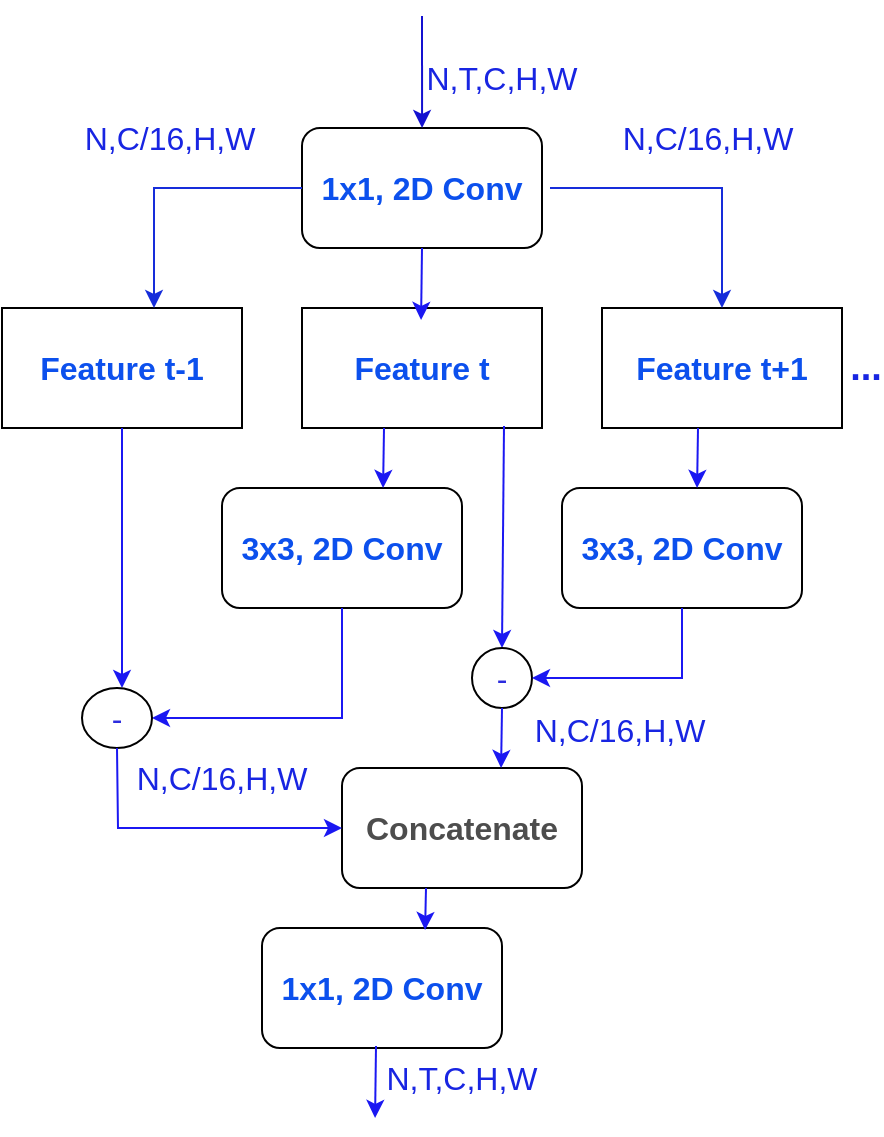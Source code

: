 <mxfile version="21.2.3" type="github">
  <diagram name="Page-1" id="3e8102d1-ef87-2e61-34e1-82d9a586fe2e">
    <mxGraphModel dx="1434" dy="1589" grid="1" gridSize="10" guides="1" tooltips="1" connect="1" arrows="1" fold="1" page="1" pageScale="1" pageWidth="1100" pageHeight="850" background="none" math="0" shadow="0">
      <root>
        <mxCell id="0" />
        <mxCell id="1" parent="0" />
        <mxCell id="5Ia9VmR4x7UAcifV3asM-1" value="&lt;font style=&quot;font-size: 16px;&quot;&gt;&lt;b&gt;1x1, 2D Conv&lt;/b&gt;&lt;/font&gt;" style="rounded=1;whiteSpace=wrap;html=1;fontColor=#0C50ED;" vertex="1" parent="1">
          <mxGeometry x="500" y="60" width="120" height="60" as="geometry" />
        </mxCell>
        <mxCell id="5Ia9VmR4x7UAcifV3asM-2" value="" style="endArrow=classic;html=1;rounded=0;entryX=0.417;entryY=-0.067;entryDx=0;entryDy=0;entryPerimeter=0;fontColor=#0810e7;strokeColor=#1411d0;" edge="1" parent="1">
          <mxGeometry width="50" height="50" relative="1" as="geometry">
            <mxPoint x="560" y="4" as="sourcePoint" />
            <mxPoint x="560.04" y="59.98" as="targetPoint" />
          </mxGeometry>
        </mxCell>
        <mxCell id="5Ia9VmR4x7UAcifV3asM-3" value="&lt;font style=&quot;font-size: 16px;&quot;&gt;N,T,C,H,W&lt;/font&gt;" style="text;html=1;strokeColor=none;fillColor=none;align=center;verticalAlign=middle;whiteSpace=wrap;rounded=0;fontColor=#1825e2;" vertex="1" parent="1">
          <mxGeometry x="570" y="20" width="60" height="30" as="geometry" />
        </mxCell>
        <mxCell id="5Ia9VmR4x7UAcifV3asM-7" value="&lt;b style=&quot;--tw-border-spacing-x: 0; --tw-border-spacing-y: 0; --tw-translate-x: 0; --tw-translate-y: 0; --tw-rotate: 0; --tw-skew-x: 0; --tw-skew-y: 0; --tw-scale-x: 1; --tw-scale-y: 1; --tw-pan-x: ; --tw-pan-y: ; --tw-pinch-zoom: ; --tw-scroll-snap-strictness: proximity; --tw-ordinal: ; --tw-slashed-zero: ; --tw-numeric-figure: ; --tw-numeric-spacing: ; --tw-numeric-fraction: ; --tw-ring-inset: ; --tw-ring-offset-width: 0px; --tw-ring-offset-color: #fff; --tw-ring-color: rgb(59 130 246 / 0.5); --tw-ring-offset-shadow: 0 0 #0000; --tw-ring-shadow: 0 0 #0000; --tw-shadow: 0 0 #0000; --tw-shadow-colored: 0 0 #0000; --tw-blur: ; --tw-brightness: ; --tw-contrast: ; --tw-grayscale: ; --tw-hue-rotate: ; --tw-invert: ; --tw-saturate: ; --tw-sepia: ; --tw-drop-shadow: ; --tw-backdrop-blur: ; --tw-backdrop-brightness: ; --tw-backdrop-contrast: ; --tw-backdrop-grayscale: ; --tw-backdrop-hue-rotate: ; --tw-backdrop-invert: ; --tw-backdrop-opacity: ; --tw-backdrop-saturate: ; --tw-backdrop-sepia: ; border-color: var(--border-color); font-size: 16px;&quot;&gt;Feature t&lt;/b&gt;" style="rounded=0;whiteSpace=wrap;html=1;fontColor=#0C50ED;" vertex="1" parent="1">
          <mxGeometry x="500" y="150" width="120" height="60" as="geometry" />
        </mxCell>
        <mxCell id="5Ia9VmR4x7UAcifV3asM-8" value="&lt;b style=&quot;--tw-border-spacing-x: 0; --tw-border-spacing-y: 0; --tw-translate-x: 0; --tw-translate-y: 0; --tw-rotate: 0; --tw-skew-x: 0; --tw-skew-y: 0; --tw-scale-x: 1; --tw-scale-y: 1; --tw-pan-x: ; --tw-pan-y: ; --tw-pinch-zoom: ; --tw-scroll-snap-strictness: proximity; --tw-ordinal: ; --tw-slashed-zero: ; --tw-numeric-figure: ; --tw-numeric-spacing: ; --tw-numeric-fraction: ; --tw-ring-inset: ; --tw-ring-offset-width: 0px; --tw-ring-offset-color: #fff; --tw-ring-color: rgb(59 130 246 / 0.5); --tw-ring-offset-shadow: 0 0 #0000; --tw-ring-shadow: 0 0 #0000; --tw-shadow: 0 0 #0000; --tw-shadow-colored: 0 0 #0000; --tw-blur: ; --tw-brightness: ; --tw-contrast: ; --tw-grayscale: ; --tw-hue-rotate: ; --tw-invert: ; --tw-saturate: ; --tw-sepia: ; --tw-drop-shadow: ; --tw-backdrop-blur: ; --tw-backdrop-brightness: ; --tw-backdrop-contrast: ; --tw-backdrop-grayscale: ; --tw-backdrop-hue-rotate: ; --tw-backdrop-invert: ; --tw-backdrop-opacity: ; --tw-backdrop-saturate: ; --tw-backdrop-sepia: ; border-color: var(--border-color); font-size: 16px;&quot;&gt;Feature t+1&lt;/b&gt;" style="rounded=0;whiteSpace=wrap;html=1;fontColor=#0C50ED;" vertex="1" parent="1">
          <mxGeometry x="650" y="150" width="120" height="60" as="geometry" />
        </mxCell>
        <mxCell id="5Ia9VmR4x7UAcifV3asM-9" value="&lt;font style=&quot;font-size: 16px;&quot;&gt;&lt;b&gt;Feature t-1&lt;/b&gt;&lt;/font&gt;" style="rounded=0;whiteSpace=wrap;html=1;fontColor=#0C50ED;" vertex="1" parent="1">
          <mxGeometry x="350" y="150" width="120" height="60" as="geometry" />
        </mxCell>
        <mxCell id="5Ia9VmR4x7UAcifV3asM-10" value="&lt;font style=&quot;font-size: 16px;&quot;&gt;&lt;b&gt;3x3, 2D Conv&lt;/b&gt;&lt;/font&gt;" style="rounded=1;whiteSpace=wrap;html=1;fontColor=#0C50ED;" vertex="1" parent="1">
          <mxGeometry x="460" y="240" width="120" height="60" as="geometry" />
        </mxCell>
        <mxCell id="5Ia9VmR4x7UAcifV3asM-11" value="&lt;b style=&quot;--tw-border-spacing-x: 0; --tw-border-spacing-y: 0; --tw-translate-x: 0; --tw-translate-y: 0; --tw-rotate: 0; --tw-skew-x: 0; --tw-skew-y: 0; --tw-scale-x: 1; --tw-scale-y: 1; --tw-pan-x: ; --tw-pan-y: ; --tw-pinch-zoom: ; --tw-scroll-snap-strictness: proximity; --tw-ordinal: ; --tw-slashed-zero: ; --tw-numeric-figure: ; --tw-numeric-spacing: ; --tw-numeric-fraction: ; --tw-ring-inset: ; --tw-ring-offset-width: 0px; --tw-ring-offset-color: #fff; --tw-ring-color: rgb(59 130 246 / 0.5); --tw-ring-offset-shadow: 0 0 #0000; --tw-ring-shadow: 0 0 #0000; --tw-shadow: 0 0 #0000; --tw-shadow-colored: 0 0 #0000; --tw-blur: ; --tw-brightness: ; --tw-contrast: ; --tw-grayscale: ; --tw-hue-rotate: ; --tw-invert: ; --tw-saturate: ; --tw-sepia: ; --tw-drop-shadow: ; --tw-backdrop-blur: ; --tw-backdrop-brightness: ; --tw-backdrop-contrast: ; --tw-backdrop-grayscale: ; --tw-backdrop-hue-rotate: ; --tw-backdrop-invert: ; --tw-backdrop-opacity: ; --tw-backdrop-saturate: ; --tw-backdrop-sepia: ; border-color: var(--border-color); font-size: 16px;&quot;&gt;3x3, 2D Conv&lt;/b&gt;" style="rounded=1;whiteSpace=wrap;html=1;fontColor=#0C50ED;" vertex="1" parent="1">
          <mxGeometry x="630" y="240" width="120" height="60" as="geometry" />
        </mxCell>
        <mxCell id="5Ia9VmR4x7UAcifV3asM-12" value="&lt;font style=&quot;font-size: 16px;&quot;&gt;&lt;b&gt;Concatenate&lt;/b&gt;&lt;/font&gt;" style="rounded=1;whiteSpace=wrap;html=1;fontColor=#4D4D4D;" vertex="1" parent="1">
          <mxGeometry x="520" y="380" width="120" height="60" as="geometry" />
        </mxCell>
        <mxCell id="5Ia9VmR4x7UAcifV3asM-13" value="&lt;font style=&quot;font-size: 16px;&quot;&gt;&lt;b&gt;1x1, 2D Conv&lt;/b&gt;&lt;/font&gt;" style="rounded=1;whiteSpace=wrap;html=1;fontColor=#0C50ED;" vertex="1" parent="1">
          <mxGeometry x="480" y="460" width="120" height="60" as="geometry" />
        </mxCell>
        <mxCell id="5Ia9VmR4x7UAcifV3asM-14" value="" style="endArrow=classic;html=1;rounded=0;entryX=0.417;entryY=-0.067;entryDx=0;entryDy=0;entryPerimeter=0;fontColor=#0810e7;strokeColor=#1b18f2;" edge="1" parent="1">
          <mxGeometry width="50" height="50" relative="1" as="geometry">
            <mxPoint x="560" y="120" as="sourcePoint" />
            <mxPoint x="559.54" y="155.98" as="targetPoint" />
          </mxGeometry>
        </mxCell>
        <mxCell id="5Ia9VmR4x7UAcifV3asM-15" value="" style="endArrow=classic;html=1;rounded=0;fontColor=#0810e7;entryX=0.5;entryY=0;entryDx=0;entryDy=0;strokeColor=#162dda;" edge="1" parent="1" target="5Ia9VmR4x7UAcifV3asM-8">
          <mxGeometry width="50" height="50" relative="1" as="geometry">
            <mxPoint x="624" y="90.02" as="sourcePoint" />
            <mxPoint x="690" y="60" as="targetPoint" />
            <Array as="points">
              <mxPoint x="710" y="90" />
            </Array>
          </mxGeometry>
        </mxCell>
        <mxCell id="5Ia9VmR4x7UAcifV3asM-17" value="" style="endArrow=classic;html=1;rounded=0;fontColor=#0810e7;entryX=0.5;entryY=0;entryDx=0;entryDy=0;strokeColor=#162dda;exitX=0;exitY=0.5;exitDx=0;exitDy=0;" edge="1" parent="1" source="5Ia9VmR4x7UAcifV3asM-1">
          <mxGeometry width="50" height="50" relative="1" as="geometry">
            <mxPoint x="340" y="90.02" as="sourcePoint" />
            <mxPoint x="426" y="150" as="targetPoint" />
            <Array as="points">
              <mxPoint x="426" y="90" />
            </Array>
          </mxGeometry>
        </mxCell>
        <mxCell id="5Ia9VmR4x7UAcifV3asM-20" value="" style="endArrow=classic;html=1;rounded=0;entryX=0.417;entryY=-0.067;entryDx=0;entryDy=0;entryPerimeter=0;fontColor=#0810e7;strokeColor=#1b18f2;" edge="1" parent="1">
          <mxGeometry width="50" height="50" relative="1" as="geometry">
            <mxPoint x="541" y="210" as="sourcePoint" />
            <mxPoint x="540.54" y="239.98" as="targetPoint" />
          </mxGeometry>
        </mxCell>
        <mxCell id="5Ia9VmR4x7UAcifV3asM-21" value="" style="endArrow=classic;html=1;rounded=0;fontColor=#0810e7;strokeColor=#1b18f2;" edge="1" parent="1">
          <mxGeometry width="50" height="50" relative="1" as="geometry">
            <mxPoint x="410" y="210" as="sourcePoint" />
            <mxPoint x="410" y="340" as="targetPoint" />
          </mxGeometry>
        </mxCell>
        <mxCell id="5Ia9VmR4x7UAcifV3asM-22" value="" style="endArrow=classic;html=1;rounded=0;entryX=1;entryY=0.5;entryDx=0;entryDy=0;fontColor=#0810e7;strokeColor=#1b18f2;exitX=0.5;exitY=1;exitDx=0;exitDy=0;" edge="1" parent="1" source="5Ia9VmR4x7UAcifV3asM-10" target="5Ia9VmR4x7UAcifV3asM-28">
          <mxGeometry width="50" height="50" relative="1" as="geometry">
            <mxPoint x="522" y="299" as="sourcePoint" />
            <mxPoint x="521.54" y="334.98" as="targetPoint" />
            <Array as="points">
              <mxPoint x="520" y="355" />
            </Array>
          </mxGeometry>
        </mxCell>
        <mxCell id="5Ia9VmR4x7UAcifV3asM-23" value="" style="endArrow=classic;html=1;rounded=0;fontColor=#0810e7;strokeColor=#1b18f2;" edge="1" parent="1">
          <mxGeometry width="50" height="50" relative="1" as="geometry">
            <mxPoint x="601" y="209" as="sourcePoint" />
            <mxPoint x="600" y="320" as="targetPoint" />
          </mxGeometry>
        </mxCell>
        <mxCell id="5Ia9VmR4x7UAcifV3asM-24" value="" style="endArrow=classic;html=1;rounded=0;entryX=0.417;entryY=-0.067;entryDx=0;entryDy=0;entryPerimeter=0;fontColor=#0810e7;strokeColor=#1b18f2;" edge="1" parent="1">
          <mxGeometry width="50" height="50" relative="1" as="geometry">
            <mxPoint x="698" y="210" as="sourcePoint" />
            <mxPoint x="697.54" y="239.98" as="targetPoint" />
          </mxGeometry>
        </mxCell>
        <mxCell id="5Ia9VmR4x7UAcifV3asM-25" value="&lt;font style=&quot;font-size: 16px;&quot;&gt;-&lt;/font&gt;" style="ellipse;whiteSpace=wrap;html=1;verticalAlign=middle;align=center;fontColor=#2C2CDE;" vertex="1" parent="1">
          <mxGeometry x="585" y="320" width="30" height="30" as="geometry" />
        </mxCell>
        <mxCell id="5Ia9VmR4x7UAcifV3asM-28" value="&lt;font style=&quot;font-size: 16px;&quot;&gt;-&lt;/font&gt;" style="ellipse;whiteSpace=wrap;html=1;verticalAlign=middle;align=center;fontColor=#2C2CDE;" vertex="1" parent="1">
          <mxGeometry x="390" y="340" width="35" height="30" as="geometry" />
        </mxCell>
        <mxCell id="5Ia9VmR4x7UAcifV3asM-29" value="" style="endArrow=classic;html=1;rounded=0;entryX=1;entryY=0.5;entryDx=0;entryDy=0;fontColor=#0810e7;strokeColor=#1b18f2;exitX=0.5;exitY=1;exitDx=0;exitDy=0;" edge="1" parent="1" source="5Ia9VmR4x7UAcifV3asM-11" target="5Ia9VmR4x7UAcifV3asM-25">
          <mxGeometry width="50" height="50" relative="1" as="geometry">
            <mxPoint x="640" y="297" as="sourcePoint" />
            <mxPoint x="639.54" y="332.98" as="targetPoint" />
            <Array as="points">
              <mxPoint x="690" y="335" />
            </Array>
          </mxGeometry>
        </mxCell>
        <mxCell id="5Ia9VmR4x7UAcifV3asM-30" value="" style="endArrow=classic;html=1;rounded=0;entryX=0.417;entryY=-0.067;entryDx=0;entryDy=0;entryPerimeter=0;fontColor=#0810e7;strokeColor=#1b18f2;" edge="1" parent="1">
          <mxGeometry width="50" height="50" relative="1" as="geometry">
            <mxPoint x="600" y="350" as="sourcePoint" />
            <mxPoint x="599.54" y="379.98" as="targetPoint" />
          </mxGeometry>
        </mxCell>
        <mxCell id="5Ia9VmR4x7UAcifV3asM-31" value="" style="endArrow=classic;html=1;rounded=0;entryX=0.417;entryY=-0.067;entryDx=0;entryDy=0;entryPerimeter=0;fontColor=#0810e7;strokeColor=#1b18f2;" edge="1" parent="1">
          <mxGeometry width="50" height="50" relative="1" as="geometry">
            <mxPoint x="562" y="440" as="sourcePoint" />
            <mxPoint x="561.54" y="460.98" as="targetPoint" />
          </mxGeometry>
        </mxCell>
        <mxCell id="5Ia9VmR4x7UAcifV3asM-34" value="" style="endArrow=classic;html=1;rounded=0;entryX=0;entryY=0.5;entryDx=0;entryDy=0;fontColor=#0810e7;strokeColor=#1b18f2;exitX=0.5;exitY=1;exitDx=0;exitDy=0;" edge="1" parent="1" source="5Ia9VmR4x7UAcifV3asM-28" target="5Ia9VmR4x7UAcifV3asM-12">
          <mxGeometry width="50" height="50" relative="1" as="geometry">
            <mxPoint x="410" y="370" as="sourcePoint" />
            <mxPoint x="663.54" y="516.98" as="targetPoint" />
            <Array as="points">
              <mxPoint x="408" y="410" />
            </Array>
          </mxGeometry>
        </mxCell>
        <mxCell id="5Ia9VmR4x7UAcifV3asM-35" value="" style="endArrow=classic;html=1;rounded=0;entryX=0.417;entryY=-0.067;entryDx=0;entryDy=0;entryPerimeter=0;fontColor=#0810e7;strokeColor=#1b18f2;" edge="1" parent="1">
          <mxGeometry width="50" height="50" relative="1" as="geometry">
            <mxPoint x="537" y="519" as="sourcePoint" />
            <mxPoint x="536.54" y="554.98" as="targetPoint" />
          </mxGeometry>
        </mxCell>
        <mxCell id="5Ia9VmR4x7UAcifV3asM-37" value="&lt;font style=&quot;font-size: 16px;&quot;&gt;N,T,C,H,W&lt;/font&gt;" style="text;html=1;strokeColor=none;fillColor=none;align=center;verticalAlign=middle;whiteSpace=wrap;rounded=0;fontColor=#1825e2;" vertex="1" parent="1">
          <mxGeometry x="550" y="520" width="60" height="30" as="geometry" />
        </mxCell>
        <mxCell id="5Ia9VmR4x7UAcifV3asM-40" value="&lt;font style=&quot;font-size: 16px;&quot;&gt;N,C/16,H,W&lt;/font&gt;" style="text;html=1;strokeColor=none;fillColor=none;align=center;verticalAlign=middle;whiteSpace=wrap;rounded=0;fontColor=#1825e2;" vertex="1" parent="1">
          <mxGeometry x="673" y="50" width="60" height="30" as="geometry" />
        </mxCell>
        <mxCell id="5Ia9VmR4x7UAcifV3asM-41" value="&lt;font style=&quot;font-size: 16px;&quot;&gt;N,C/16,H,W&lt;/font&gt;" style="text;html=1;strokeColor=none;fillColor=none;align=center;verticalAlign=middle;whiteSpace=wrap;rounded=0;fontColor=#1825e2;" vertex="1" parent="1">
          <mxGeometry x="404" y="50" width="60" height="30" as="geometry" />
        </mxCell>
        <mxCell id="5Ia9VmR4x7UAcifV3asM-42" value="&lt;font style=&quot;font-size: 16px;&quot;&gt;N,C/16,H,W&lt;/font&gt;" style="text;html=1;strokeColor=none;fillColor=none;align=center;verticalAlign=middle;whiteSpace=wrap;rounded=0;fontColor=#1825e2;" vertex="1" parent="1">
          <mxGeometry x="430" y="370" width="60" height="30" as="geometry" />
        </mxCell>
        <mxCell id="5Ia9VmR4x7UAcifV3asM-43" value="&lt;font style=&quot;font-size: 16px;&quot;&gt;N,C/16,H,W&lt;/font&gt;" style="text;html=1;strokeColor=none;fillColor=none;align=center;verticalAlign=middle;whiteSpace=wrap;rounded=0;fontColor=#1825e2;" vertex="1" parent="1">
          <mxGeometry x="629" y="346" width="60" height="30" as="geometry" />
        </mxCell>
        <mxCell id="5Ia9VmR4x7UAcifV3asM-44" value="&lt;font size=&quot;1&quot; style=&quot;&quot;&gt;&lt;b style=&quot;font-size: 19px;&quot;&gt;...&lt;/b&gt;&lt;/font&gt;" style="text;html=1;strokeColor=none;fillColor=none;align=center;verticalAlign=middle;whiteSpace=wrap;rounded=0;fontColor=#1825e2;" vertex="1" parent="1">
          <mxGeometry x="780" y="165" width="4" height="30" as="geometry" />
        </mxCell>
      </root>
    </mxGraphModel>
  </diagram>
</mxfile>
